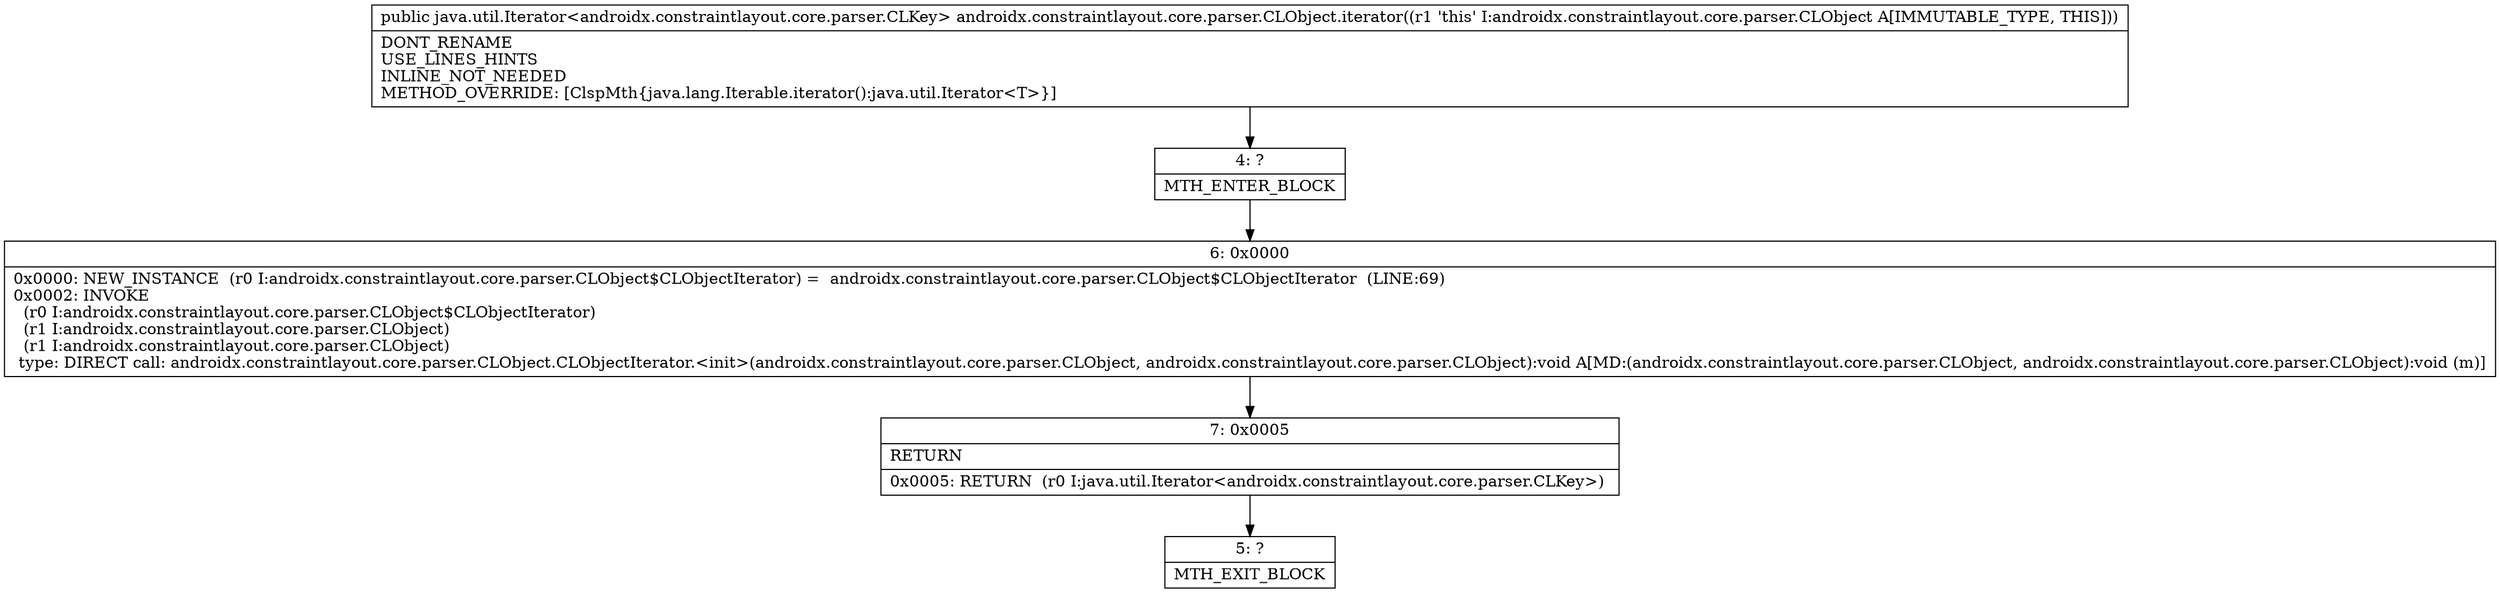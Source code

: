 digraph "CFG forandroidx.constraintlayout.core.parser.CLObject.iterator()Ljava\/util\/Iterator;" {
Node_4 [shape=record,label="{4\:\ ?|MTH_ENTER_BLOCK\l}"];
Node_6 [shape=record,label="{6\:\ 0x0000|0x0000: NEW_INSTANCE  (r0 I:androidx.constraintlayout.core.parser.CLObject$CLObjectIterator) =  androidx.constraintlayout.core.parser.CLObject$CLObjectIterator  (LINE:69)\l0x0002: INVOKE  \l  (r0 I:androidx.constraintlayout.core.parser.CLObject$CLObjectIterator)\l  (r1 I:androidx.constraintlayout.core.parser.CLObject)\l  (r1 I:androidx.constraintlayout.core.parser.CLObject)\l type: DIRECT call: androidx.constraintlayout.core.parser.CLObject.CLObjectIterator.\<init\>(androidx.constraintlayout.core.parser.CLObject, androidx.constraintlayout.core.parser.CLObject):void A[MD:(androidx.constraintlayout.core.parser.CLObject, androidx.constraintlayout.core.parser.CLObject):void (m)]\l}"];
Node_7 [shape=record,label="{7\:\ 0x0005|RETURN\l|0x0005: RETURN  (r0 I:java.util.Iterator\<androidx.constraintlayout.core.parser.CLKey\>) \l}"];
Node_5 [shape=record,label="{5\:\ ?|MTH_EXIT_BLOCK\l}"];
MethodNode[shape=record,label="{public java.util.Iterator\<androidx.constraintlayout.core.parser.CLKey\> androidx.constraintlayout.core.parser.CLObject.iterator((r1 'this' I:androidx.constraintlayout.core.parser.CLObject A[IMMUTABLE_TYPE, THIS]))  | DONT_RENAME\lUSE_LINES_HINTS\lINLINE_NOT_NEEDED\lMETHOD_OVERRIDE: [ClspMth\{java.lang.Iterable.iterator():java.util.Iterator\<T\>\}]\l}"];
MethodNode -> Node_4;Node_4 -> Node_6;
Node_6 -> Node_7;
Node_7 -> Node_5;
}


